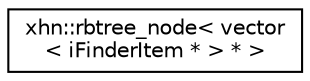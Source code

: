 digraph "Graphical Class Hierarchy"
{
  edge [fontname="Helvetica",fontsize="10",labelfontname="Helvetica",labelfontsize="10"];
  node [fontname="Helvetica",fontsize="10",shape=record];
  rankdir="LR";
  Node1 [label="xhn::rbtree_node\< vector\l\< iFinderItem * \> * \>",height=0.2,width=0.4,color="black", fillcolor="white", style="filled",URL="$classxhn_1_1rbtree__node.html"];
}
